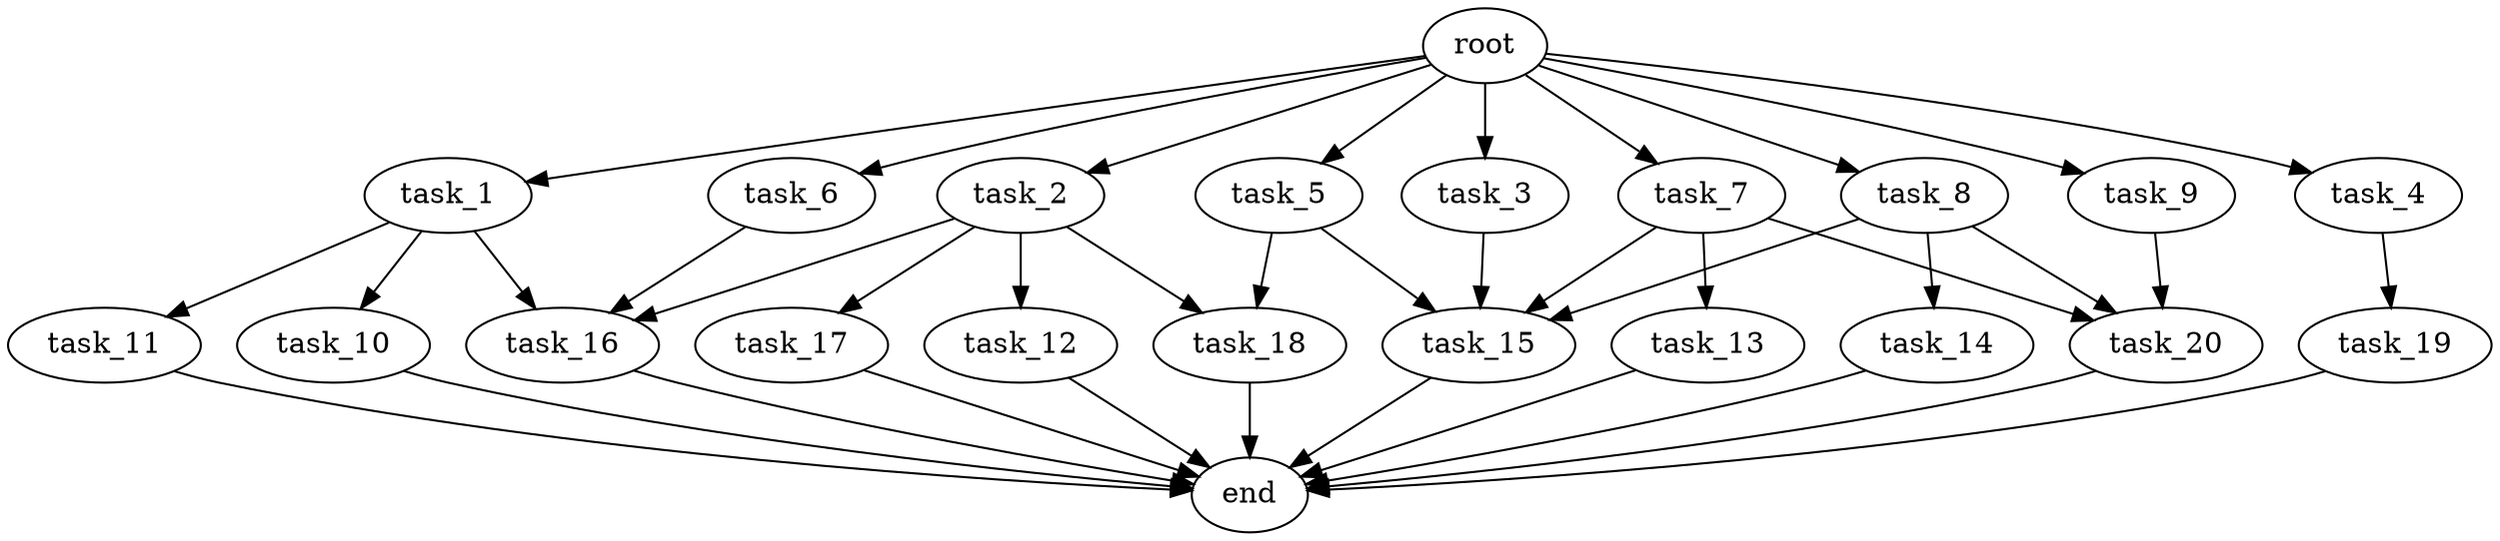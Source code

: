 digraph G {
  root [size="0.000000e+00"];
  task_1 [size="4.607744e+10"];
  task_2 [size="5.868678e+10"];
  task_3 [size="2.744796e+09"];
  task_4 [size="1.163567e+10"];
  task_5 [size="6.764751e+09"];
  task_6 [size="6.336984e+10"];
  task_7 [size="9.941986e+10"];
  task_8 [size="6.769453e+10"];
  task_9 [size="2.300071e+10"];
  task_10 [size="3.157991e+10"];
  task_11 [size="9.554501e+10"];
  task_12 [size="5.165526e+10"];
  task_13 [size="9.822219e+08"];
  task_14 [size="8.321938e+10"];
  task_15 [size="2.483328e+10"];
  task_16 [size="9.310013e+09"];
  task_17 [size="6.737305e+10"];
  task_18 [size="8.210926e+10"];
  task_19 [size="7.612122e+09"];
  task_20 [size="9.314031e+10"];
  end [size="0.000000e+00"];

  root -> task_1 [size="1.000000e-12"];
  root -> task_2 [size="1.000000e-12"];
  root -> task_3 [size="1.000000e-12"];
  root -> task_4 [size="1.000000e-12"];
  root -> task_5 [size="1.000000e-12"];
  root -> task_6 [size="1.000000e-12"];
  root -> task_7 [size="1.000000e-12"];
  root -> task_8 [size="1.000000e-12"];
  root -> task_9 [size="1.000000e-12"];
  task_1 -> task_10 [size="3.157991e+08"];
  task_1 -> task_11 [size="9.554501e+08"];
  task_1 -> task_16 [size="3.103338e+07"];
  task_2 -> task_12 [size="5.165526e+08"];
  task_2 -> task_16 [size="3.103338e+07"];
  task_2 -> task_17 [size="6.737305e+08"];
  task_2 -> task_18 [size="4.105463e+08"];
  task_3 -> task_15 [size="6.208320e+07"];
  task_4 -> task_19 [size="7.612122e+07"];
  task_5 -> task_15 [size="6.208320e+07"];
  task_5 -> task_18 [size="4.105463e+08"];
  task_6 -> task_16 [size="3.103338e+07"];
  task_7 -> task_13 [size="9.822219e+06"];
  task_7 -> task_15 [size="6.208320e+07"];
  task_7 -> task_20 [size="3.104677e+08"];
  task_8 -> task_14 [size="8.321938e+08"];
  task_8 -> task_15 [size="6.208320e+07"];
  task_8 -> task_20 [size="3.104677e+08"];
  task_9 -> task_20 [size="3.104677e+08"];
  task_10 -> end [size="1.000000e-12"];
  task_11 -> end [size="1.000000e-12"];
  task_12 -> end [size="1.000000e-12"];
  task_13 -> end [size="1.000000e-12"];
  task_14 -> end [size="1.000000e-12"];
  task_15 -> end [size="1.000000e-12"];
  task_16 -> end [size="1.000000e-12"];
  task_17 -> end [size="1.000000e-12"];
  task_18 -> end [size="1.000000e-12"];
  task_19 -> end [size="1.000000e-12"];
  task_20 -> end [size="1.000000e-12"];
}
